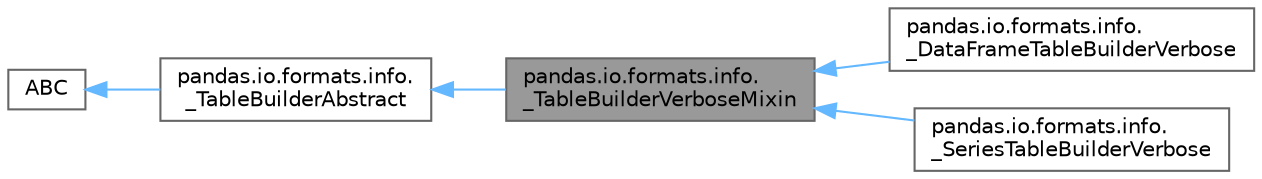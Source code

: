 digraph "pandas.io.formats.info._TableBuilderVerboseMixin"
{
 // LATEX_PDF_SIZE
  bgcolor="transparent";
  edge [fontname=Helvetica,fontsize=10,labelfontname=Helvetica,labelfontsize=10];
  node [fontname=Helvetica,fontsize=10,shape=box,height=0.2,width=0.4];
  rankdir="LR";
  Node1 [id="Node000001",label="pandas.io.formats.info.\l_TableBuilderVerboseMixin",height=0.2,width=0.4,color="gray40", fillcolor="grey60", style="filled", fontcolor="black",tooltip=" "];
  Node2 -> Node1 [id="edge5_Node000001_Node000002",dir="back",color="steelblue1",style="solid",tooltip=" "];
  Node2 [id="Node000002",label="pandas.io.formats.info.\l_TableBuilderAbstract",height=0.2,width=0.4,color="gray40", fillcolor="white", style="filled",URL="$classpandas_1_1io_1_1formats_1_1info_1_1__TableBuilderAbstract.html",tooltip=" "];
  Node3 -> Node2 [id="edge6_Node000002_Node000003",dir="back",color="steelblue1",style="solid",tooltip=" "];
  Node3 [id="Node000003",label="ABC",height=0.2,width=0.4,color="gray40", fillcolor="white", style="filled",tooltip=" "];
  Node1 -> Node4 [id="edge7_Node000001_Node000004",dir="back",color="steelblue1",style="solid",tooltip=" "];
  Node4 [id="Node000004",label="pandas.io.formats.info.\l_DataFrameTableBuilderVerbose",height=0.2,width=0.4,color="gray40", fillcolor="white", style="filled",URL="$classpandas_1_1io_1_1formats_1_1info_1_1__DataFrameTableBuilderVerbose.html",tooltip=" "];
  Node1 -> Node5 [id="edge8_Node000001_Node000005",dir="back",color="steelblue1",style="solid",tooltip=" "];
  Node5 [id="Node000005",label="pandas.io.formats.info.\l_SeriesTableBuilderVerbose",height=0.2,width=0.4,color="gray40", fillcolor="white", style="filled",URL="$classpandas_1_1io_1_1formats_1_1info_1_1__SeriesTableBuilderVerbose.html",tooltip=" "];
}
